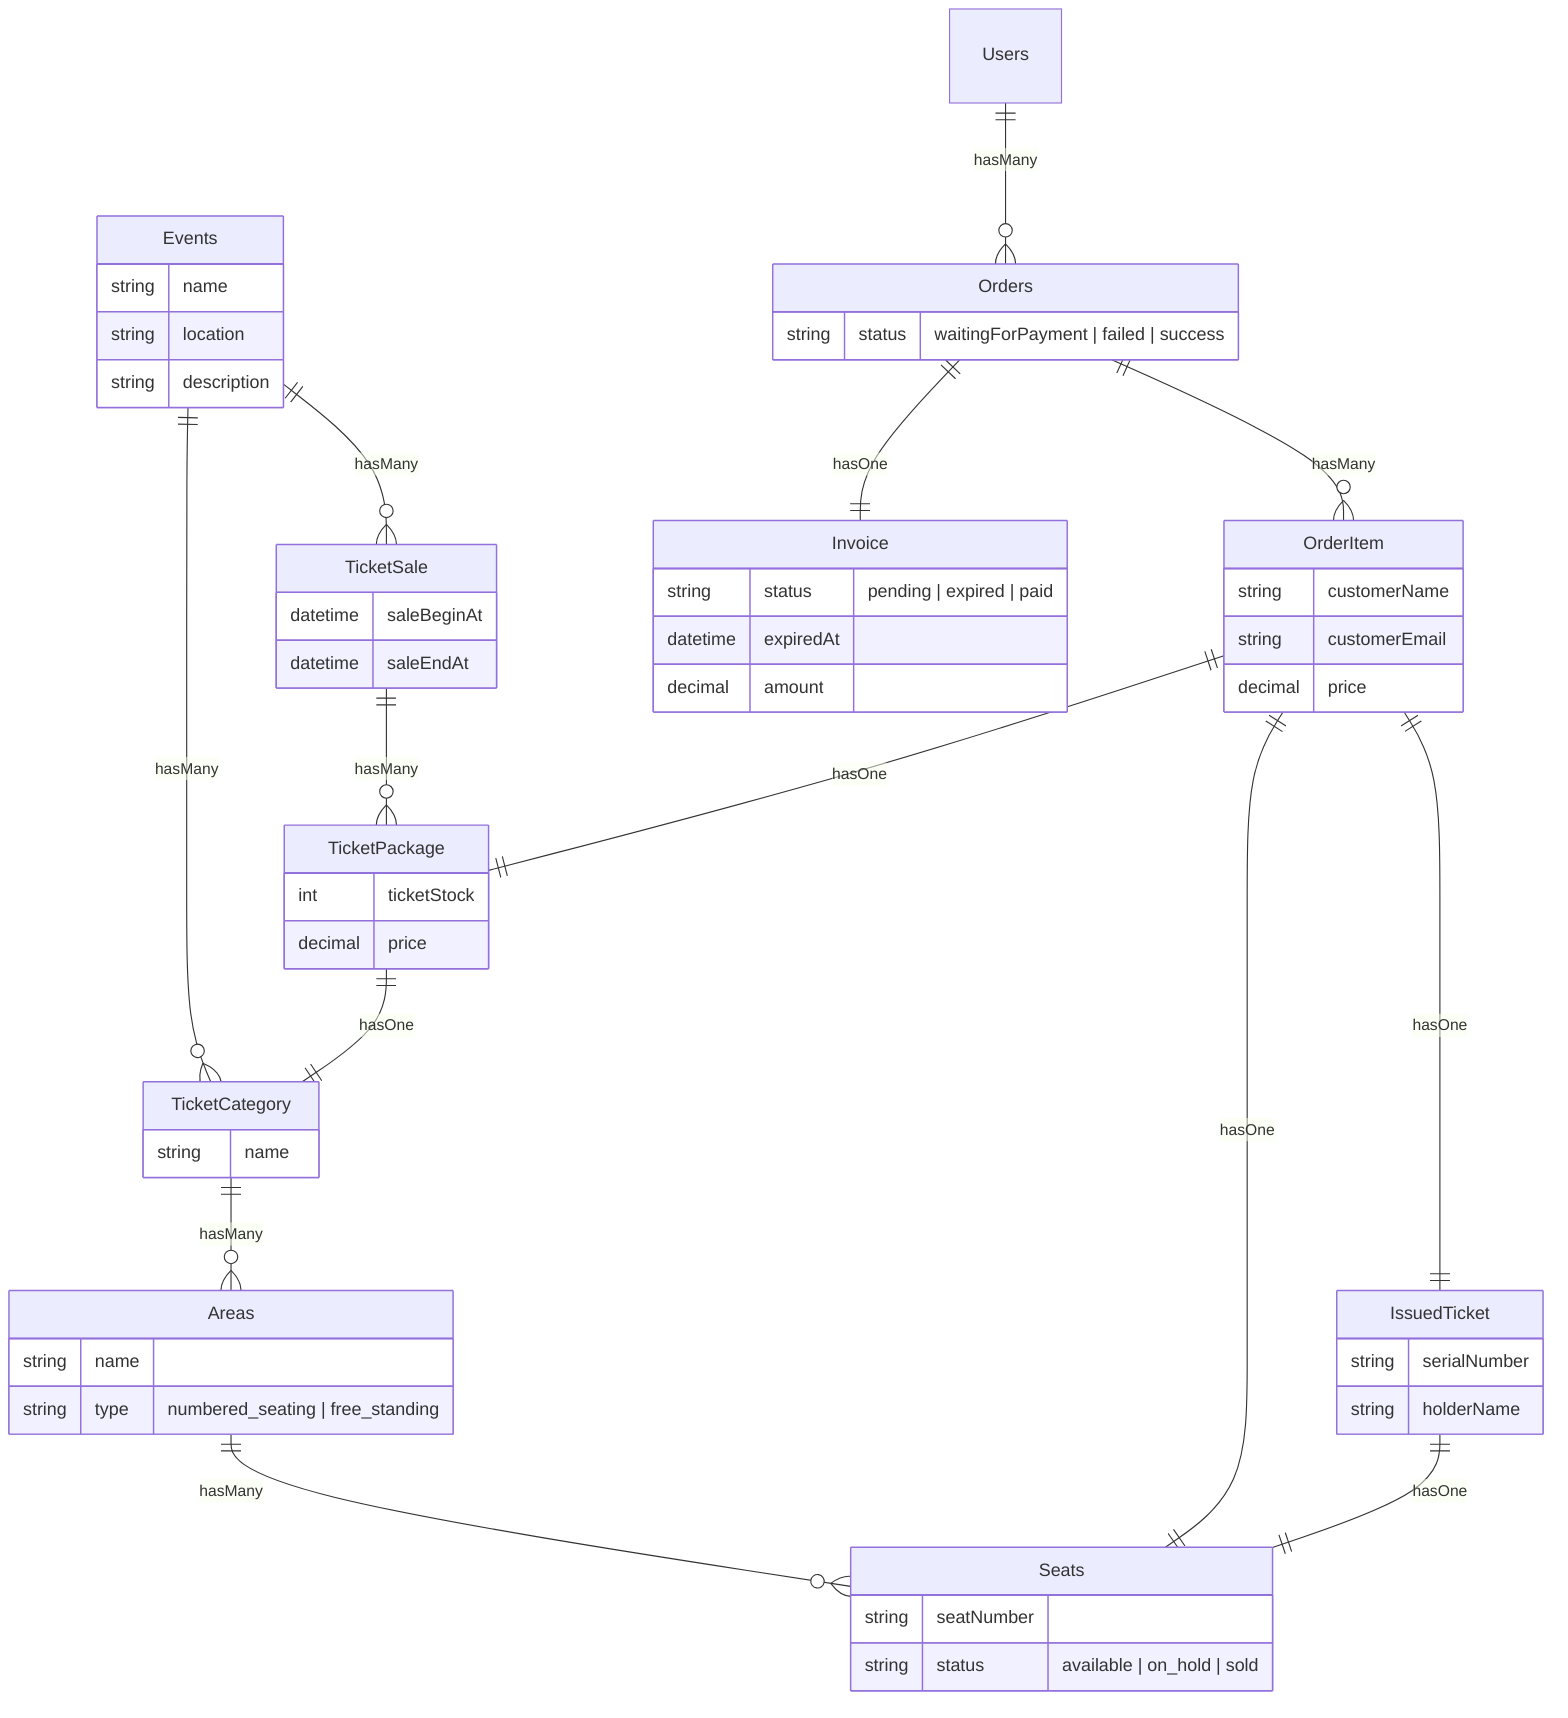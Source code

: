 erDiagram
    Events ||--o{ TicketCategory : "hasMany"
    Events ||--o{ TicketSale : "hasMany"
    Events {
        string name
        string location
        string description
    }

    TicketCategory ||--o{ Areas : "hasMany"
    TicketCategory {
        string name
    }

    Areas ||--o{ Seats : "hasMany"
    Areas {
        string name
        string type "numbered_seating | free_standing"
    }

    Seats {
        string seatNumber
        string status "available | on_hold | sold"
    }

    TicketSale ||--o{ TicketPackage : "hasMany"
    TicketSale {
        datetime saleBeginAt
        datetime saleEndAt
    }

    TicketPackage ||--|| TicketCategory : "hasOne"
    TicketPackage {
        int ticketStock
        decimal price
    }

    Users ||--o{ Orders : "hasMany"
    Users {
    }

    Orders ||--|| Invoice : "hasOne"
    Orders ||--o{ OrderItem : "hasMany"
    Orders {
        string status "waitingForPayment | failed | success"
    }

    Invoice {
        string status "pending | expired | paid"
        datetime expiredAt
        decimal amount
    }

    OrderItem ||--|| TicketPackage : "hasOne"
    OrderItem ||--|| Seats : "hasOne"
    OrderItem ||--|| IssuedTicket : "hasOne"
    OrderItem {
        string customerName
        string customerEmail
        decimal price
    }

    IssuedTicket ||--|| Seats : "hasOne"
    IssuedTicket {
        string serialNumber
        string holderName
    }